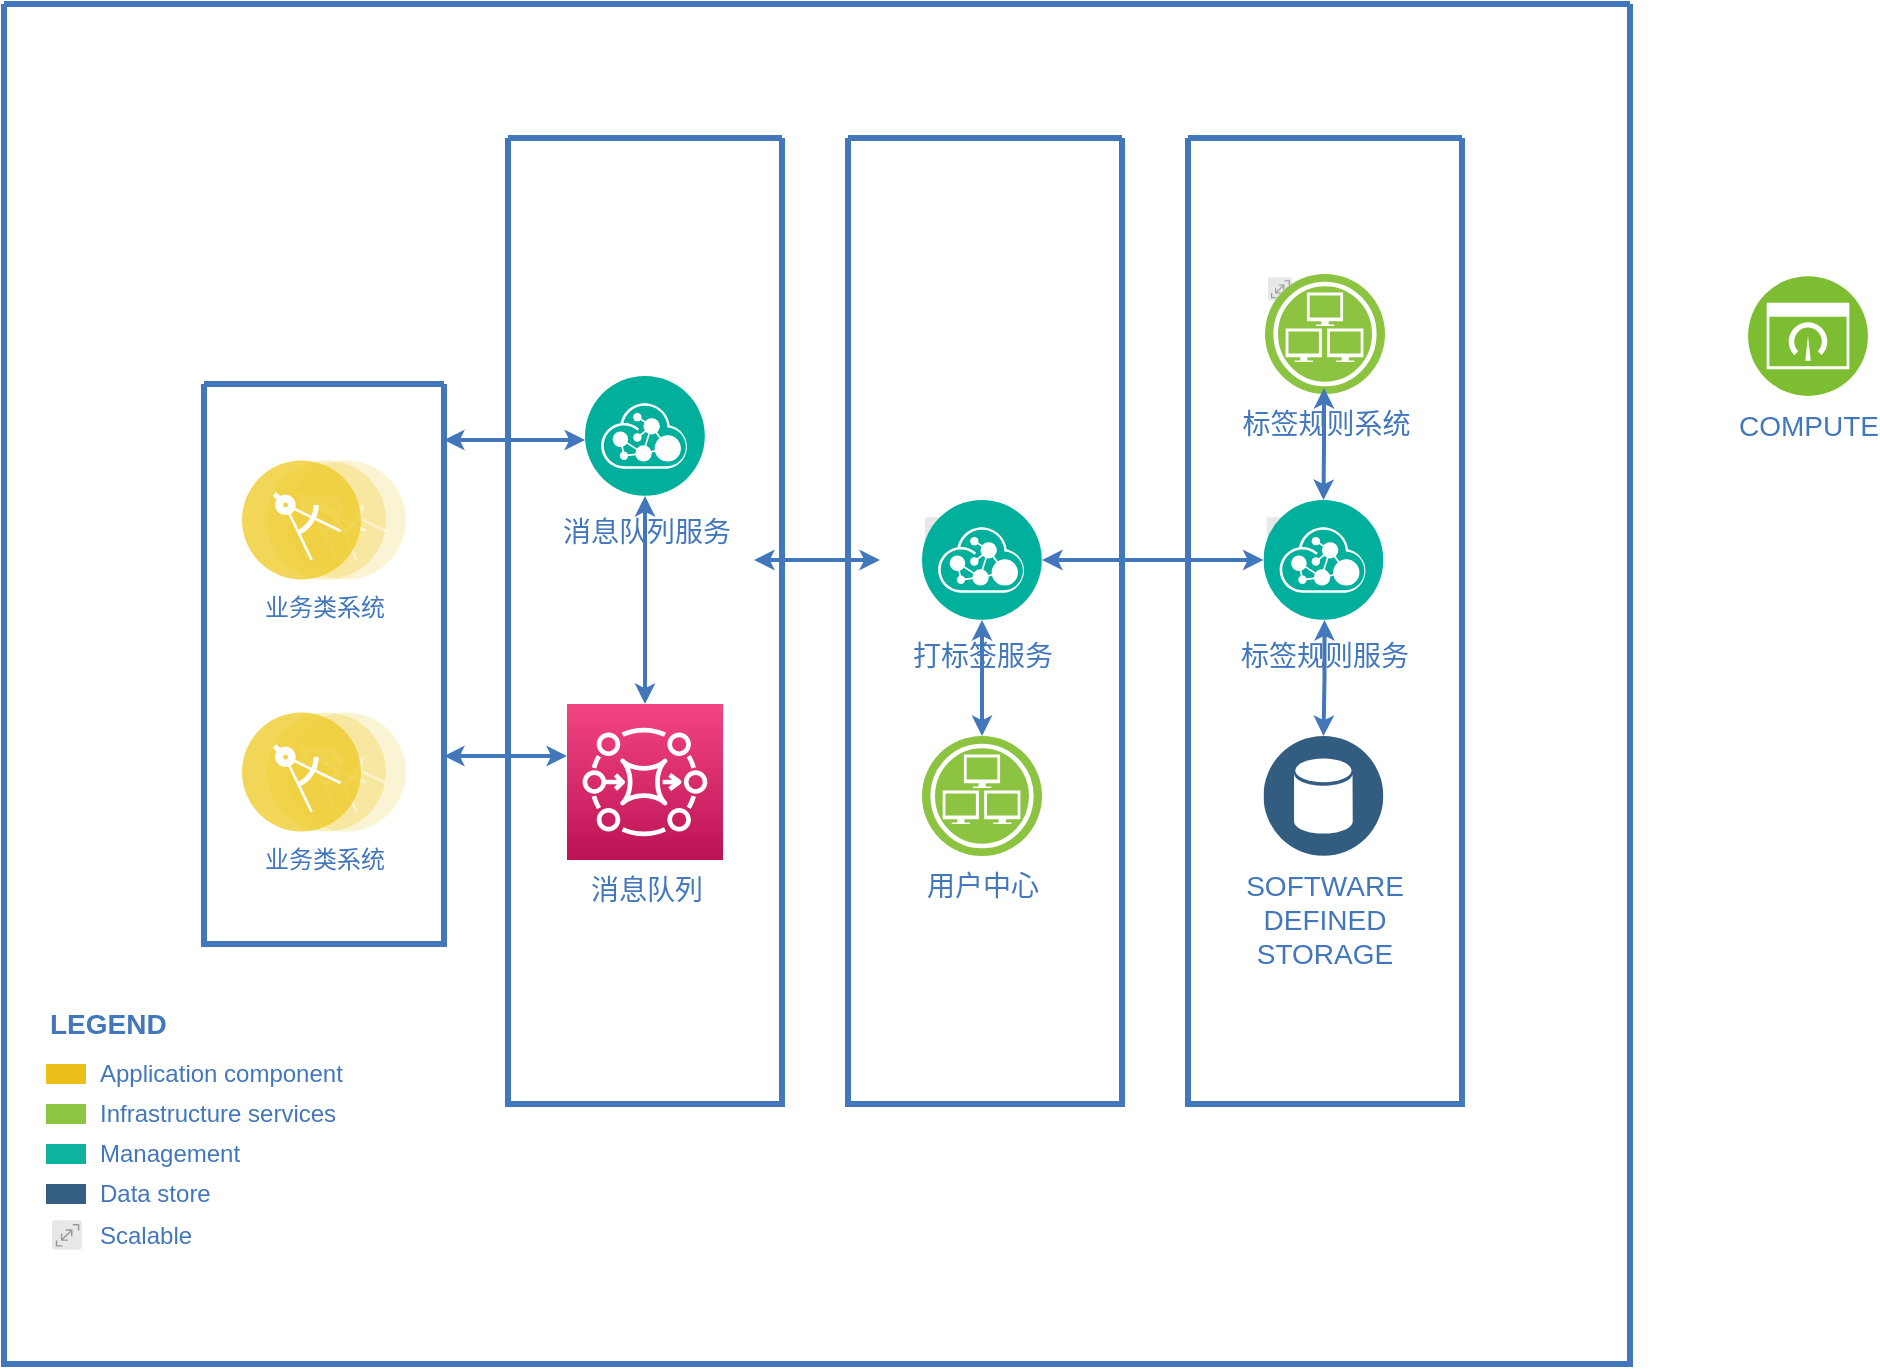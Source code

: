 <mxfile version="13.10.8" type="github">
  <diagram id="0d7cefc2-ccd6-e077-73ed-a8e48b0cddf6" name="Page-1">
    <mxGraphModel dx="1422" dy="745" grid="1" gridSize="10" guides="1" tooltips="1" connect="1" arrows="1" fold="1" page="1" pageScale="1" pageWidth="1169" pageHeight="827" background="#ffffff" math="0" shadow="0">
      <root>
        <mxCell id="0" />
        <mxCell id="1" parent="0" />
        <mxCell id="2" value="" style="swimlane;shadow=0;strokeColor=#4277BB;fillColor=#ffffff;fontColor=#4277BB;align=right;startSize=0;collapsible=0;strokeWidth=3;" parent="1" vertex="1">
          <mxGeometry x="178" y="74" width="813" height="680" as="geometry" />
        </mxCell>
        <mxCell id="105" style="edgeStyle=elbowEdgeStyle;rounded=0;elbow=vertical;html=1;labelBackgroundColor=#ffffff;startArrow=classic;startFill=1;startSize=4;endArrow=classic;endFill=1;endSize=4;jettySize=auto;orthogonalLoop=1;strokeColor=#4277BB;strokeWidth=2;fontSize=14;fontColor=#4277BB;" parent="2" source="28" target="1juNRBmNJ1_mRn5t6Ebo-106" edge="1">
          <mxGeometry relative="1" as="geometry">
            <mxPoint x="262" y="330" as="targetPoint" />
            <Array as="points">
              <mxPoint x="232" y="376" />
            </Array>
          </mxGeometry>
        </mxCell>
        <mxCell id="104" style="edgeStyle=elbowEdgeStyle;rounded=0;elbow=vertical;html=1;labelBackgroundColor=#ffffff;startArrow=classic;startFill=1;startSize=4;endArrow=classic;endFill=1;endSize=4;jettySize=auto;orthogonalLoop=1;strokeColor=#4277BB;strokeWidth=2;fontSize=14;fontColor=#4277BB;" parent="2" source="76" target="28" edge="1">
          <mxGeometry relative="1" as="geometry">
            <mxPoint x="143" y="200" as="targetPoint" />
          </mxGeometry>
        </mxCell>
        <mxCell id="6" value="Application component" style="rounded=0;html=1;shadow=0;labelBackgroundColor=none;strokeColor=none;strokeWidth=2;fillColor=#EBC01A;gradientColor=none;fontSize=12;fontColor=#4277BB;align=left;labelPosition=right;verticalLabelPosition=middle;verticalAlign=middle;spacingLeft=5;" parent="2" vertex="1">
          <mxGeometry x="21" y="530" width="20" height="10" as="geometry" />
        </mxCell>
        <mxCell id="7" value="Infrastructure services" style="rounded=0;html=1;shadow=0;labelBackgroundColor=none;strokeColor=none;strokeWidth=2;fillColor=#8DC642;gradientColor=none;fontSize=12;fontColor=#4277BB;align=left;labelPosition=right;verticalLabelPosition=middle;verticalAlign=middle;spacingLeft=5;" parent="2" vertex="1">
          <mxGeometry x="21" y="550" width="20" height="10" as="geometry" />
        </mxCell>
        <mxCell id="8" value="Management" style="rounded=0;html=1;shadow=0;labelBackgroundColor=none;strokeColor=none;strokeWidth=2;fillColor=#0DB39D;gradientColor=none;fontSize=12;fontColor=#4277BB;align=left;labelPosition=right;verticalLabelPosition=middle;verticalAlign=middle;spacingLeft=5;" parent="2" vertex="1">
          <mxGeometry x="21" y="570" width="20" height="10" as="geometry" />
        </mxCell>
        <mxCell id="9" value="Data store" style="rounded=0;html=1;shadow=0;labelBackgroundColor=none;strokeColor=none;strokeWidth=2;fillColor=#335D81;gradientColor=none;fontSize=12;fontColor=#4277BB;align=left;labelPosition=right;verticalLabelPosition=middle;verticalAlign=middle;spacingLeft=5;" parent="2" vertex="1">
          <mxGeometry x="21" y="590" width="20" height="10" as="geometry" />
        </mxCell>
        <mxCell id="13" value="LEGEND" style="text;html=1;align=left;verticalAlign=middle;fontColor=#4277BB;shadow=0;dashed=0;strokeColor=none;fillColor=none;labelBackgroundColor=none;fontStyle=1;fontSize=14;spacingLeft=0;" parent="2" vertex="1">
          <mxGeometry x="21" y="500" width="150" height="20" as="geometry" />
        </mxCell>
        <mxCell id="28" value="" style="swimlane;shadow=0;strokeColor=#4277BB;fillColor=#ffffff;fontColor=#4277BB;align=right;startSize=0;collapsible=0;strokeWidth=3;" parent="2" vertex="1">
          <mxGeometry x="100" y="190" width="120" height="280" as="geometry" />
        </mxCell>
        <mxCell id="83" value="业务类系统" style="aspect=fixed;perimeter=ellipsePerimeter;html=1;align=center;shadow=0;dashed=0;image;image=img/lib/ibm/applications/microservice.svg;labelBackgroundColor=#ffffff;strokeColor=#666666;strokeWidth=3;fillColor=#C2952D;gradientColor=none;fontSize=12;fontColor=#4277BB;" parent="28" vertex="1">
          <mxGeometry x="19" y="38" width="82" height="60" as="geometry" />
        </mxCell>
        <mxCell id="84" value="业务类系统" style="aspect=fixed;perimeter=ellipsePerimeter;html=1;align=center;shadow=0;dashed=0;image;image=img/lib/ibm/applications/microservice.svg;labelBackgroundColor=#ffffff;strokeColor=#666666;strokeWidth=3;fillColor=#C2952D;gradientColor=none;fontSize=12;fontColor=#4277BB;" parent="28" vertex="1">
          <mxGeometry x="19" y="164" width="82" height="60" as="geometry" />
        </mxCell>
        <mxCell id="79" value="" style="swimlane;shadow=0;strokeColor=#4277BB;fillColor=#ffffff;fontColor=#4277BB;align=right;startSize=0;collapsible=0;strokeWidth=3;" parent="2" vertex="1">
          <mxGeometry x="422" y="67" width="137" height="483" as="geometry" />
        </mxCell>
        <mxCell id="99" value="" style="group;fontSize=14;fontColor=#4277BB;labelBackgroundColor=#ffffff;" parent="79" vertex="1" connectable="0">
          <mxGeometry x="40" y="368" width="57" height="60" as="geometry" />
        </mxCell>
        <mxCell id="100" value="" style="aspect=fixed;perimeter=ellipsePerimeter;html=1;align=center;shadow=0;dashed=0;image;image=img/lib/ibm/miscellaneous/scalable.svg;rounded=1;labelBackgroundColor=none;strokeColor=#666666;strokeWidth=3;fillColor=#C2952D;gradientColor=none;fontSize=14;fontColor=#4277BB;" parent="99" vertex="1">
          <mxGeometry width="12" height="15" as="geometry" />
        </mxCell>
        <mxCell id="1juNRBmNJ1_mRn5t6Ebo-135" style="edgeStyle=elbowEdgeStyle;rounded=0;elbow=vertical;html=1;labelBackgroundColor=#ffffff;startArrow=classic;startFill=1;startSize=4;endArrow=classic;endFill=1;endSize=4;jettySize=auto;orthogonalLoop=1;strokeColor=#4277BB;strokeWidth=2;fontSize=14;fontColor=#4277BB;" edge="1" parent="79">
          <mxGeometry relative="1" as="geometry">
            <mxPoint x="16" y="211" as="targetPoint" />
            <mxPoint x="-47" y="211" as="sourcePoint" />
          </mxGeometry>
        </mxCell>
        <mxCell id="1juNRBmNJ1_mRn5t6Ebo-113" value="用户中心" style="aspect=fixed;perimeter=ellipsePerimeter;html=1;align=center;shadow=0;dashed=0;image;image=img/lib/ibm/infrastructure/infrastructure_services.svg;rounded=1;labelBackgroundColor=#ffffff;strokeColor=#666666;strokeWidth=3;fillColor=#C2952D;gradientColor=none;fontSize=14;fontColor=#4277BB;" vertex="1" parent="79">
          <mxGeometry x="37" y="299" width="60" height="60" as="geometry" />
        </mxCell>
        <mxCell id="1juNRBmNJ1_mRn5t6Ebo-131" value="" style="group;fontSize=14;fontColor=#4277BB;labelBackgroundColor=#ffffff;" vertex="1" connectable="0" parent="79">
          <mxGeometry x="38.5" y="188" width="58.5" height="60" as="geometry" />
        </mxCell>
        <mxCell id="1juNRBmNJ1_mRn5t6Ebo-132" value="" style="aspect=fixed;perimeter=ellipsePerimeter;html=1;align=center;shadow=0;dashed=0;image;image=img/lib/ibm/miscellaneous/scalable.svg;rounded=1;labelBackgroundColor=none;strokeColor=#666666;strokeWidth=3;fillColor=#C2952D;gradientColor=none;fontSize=14;fontColor=#4277BB;" vertex="1" parent="1juNRBmNJ1_mRn5t6Ebo-131">
          <mxGeometry width="12" height="15" as="geometry" />
        </mxCell>
        <mxCell id="1juNRBmNJ1_mRn5t6Ebo-133" value="打标签服务" style="aspect=fixed;perimeter=ellipsePerimeter;html=1;align=center;shadow=0;dashed=0;image;image=img/lib/ibm/management/api_management.svg;rounded=1;labelBackgroundColor=#ffffff;strokeColor=#666666;strokeWidth=3;fillColor=#C2952D;gradientColor=none;fontSize=14;fontColor=#4277BB;spacingTop=3;" vertex="1" parent="1juNRBmNJ1_mRn5t6Ebo-131">
          <mxGeometry x="-1.5" y="-7" width="60" height="60" as="geometry" />
        </mxCell>
        <mxCell id="1juNRBmNJ1_mRn5t6Ebo-136" style="edgeStyle=elbowEdgeStyle;rounded=0;elbow=vertical;html=1;labelBackgroundColor=#ffffff;startArrow=classic;startFill=1;startSize=4;endArrow=classic;endFill=1;endSize=4;jettySize=auto;orthogonalLoop=1;strokeColor=#4277BB;strokeWidth=2;fontSize=14;fontColor=#4277BB;entryX=0.5;entryY=1;entryDx=0;entryDy=0;" edge="1" parent="79" source="1juNRBmNJ1_mRn5t6Ebo-113" target="1juNRBmNJ1_mRn5t6Ebo-133">
          <mxGeometry relative="1" as="geometry">
            <mxPoint x="66.75" y="139" as="sourcePoint" />
            <mxPoint x="66.5" y="195" as="targetPoint" />
            <Array as="points" />
          </mxGeometry>
        </mxCell>
        <mxCell id="102" value="Scalable" style="aspect=fixed;perimeter=ellipsePerimeter;html=1;align=left;shadow=0;image;image=img/lib/ibm/miscellaneous/scalable.svg;rounded=0;labelBackgroundColor=none;strokeColor=none;strokeWidth=2;fillColor=#335D81;gradientColor=none;fontSize=12;fontColor=#4277BB;verticalAlign=middle;spacingLeft=7;labelPosition=right;verticalLabelPosition=middle;" parent="2" vertex="1">
          <mxGeometry x="24" y="608" width="15" height="15" as="geometry" />
        </mxCell>
        <mxCell id="1juNRBmNJ1_mRn5t6Ebo-107" value="" style="swimlane;shadow=0;strokeColor=#4277BB;fillColor=#ffffff;fontColor=#4277BB;align=right;startSize=0;collapsible=0;strokeWidth=3;" vertex="1" parent="2">
          <mxGeometry x="252" y="67" width="137" height="483" as="geometry" />
        </mxCell>
        <mxCell id="1juNRBmNJ1_mRn5t6Ebo-106" value="&lt;font color=&quot;#4277bb&quot;&gt;&lt;span style=&quot;font-size: 14px ; background-color: rgb(255 , 255 , 255)&quot;&gt;消息队列&lt;br&gt;&lt;/span&gt;&lt;/font&gt;" style="outlineConnect=0;fontColor=#232F3E;gradientColor=#F34482;gradientDirection=north;fillColor=#BC1356;strokeColor=#ffffff;dashed=0;verticalLabelPosition=bottom;verticalAlign=top;align=center;html=1;fontSize=12;fontStyle=0;aspect=fixed;shape=mxgraph.aws4.resourceIcon;resIcon=mxgraph.aws4.mq;" vertex="1" parent="1juNRBmNJ1_mRn5t6Ebo-107">
          <mxGeometry x="29.5" y="283" width="78" height="78" as="geometry" />
        </mxCell>
        <mxCell id="76" value="消息队列服务" style="aspect=fixed;perimeter=ellipsePerimeter;html=1;align=center;shadow=0;dashed=0;image;image=img/lib/ibm/management/api_management.svg;rounded=1;labelBackgroundColor=#ffffff;strokeColor=#666666;strokeWidth=3;fillColor=#C2952D;gradientColor=none;fontSize=14;fontColor=#4277BB;spacingTop=3;" parent="1juNRBmNJ1_mRn5t6Ebo-107" vertex="1">
          <mxGeometry x="38.5" y="119" width="60" height="60" as="geometry" />
        </mxCell>
        <mxCell id="103" style="edgeStyle=elbowEdgeStyle;rounded=0;elbow=vertical;html=1;labelBackgroundColor=#ffffff;startArrow=classic;startFill=1;startSize=4;endArrow=classic;endFill=1;endSize=4;jettySize=auto;orthogonalLoop=1;strokeColor=#4277BB;strokeWidth=2;fontSize=14;fontColor=#4277BB;" parent="1juNRBmNJ1_mRn5t6Ebo-107" source="76" target="1juNRBmNJ1_mRn5t6Ebo-106" edge="1">
          <mxGeometry relative="1" as="geometry">
            <mxPoint x="-30" y="33" as="targetPoint" />
          </mxGeometry>
        </mxCell>
        <mxCell id="1juNRBmNJ1_mRn5t6Ebo-112" value="" style="swimlane;shadow=0;strokeColor=#4277BB;fillColor=#ffffff;fontColor=#4277BB;align=right;startSize=0;collapsible=0;strokeWidth=3;" vertex="1" parent="2">
          <mxGeometry x="592" y="67" width="137" height="483" as="geometry" />
        </mxCell>
        <mxCell id="1juNRBmNJ1_mRn5t6Ebo-115" value="SOFTWARE&lt;div&gt;DEFINED&lt;/div&gt;&lt;div&gt;STORAGE&lt;/div&gt;" style="aspect=fixed;perimeter=ellipsePerimeter;html=1;align=center;shadow=0;dashed=0;image;image=img/lib/ibm/data/data_services.svg;rounded=1;labelBackgroundColor=#ffffff;strokeColor=#666666;strokeWidth=3;fillColor=#C2952D;gradientColor=none;fontSize=14;fontColor=#4277BB;" vertex="1" parent="1juNRBmNJ1_mRn5t6Ebo-112">
          <mxGeometry x="37.75" y="299" width="60" height="60" as="geometry" />
        </mxCell>
        <mxCell id="1juNRBmNJ1_mRn5t6Ebo-125" value="" style="group;fontSize=14;fontColor=#4277BB;labelBackgroundColor=#ffffff;" vertex="1" connectable="0" parent="1juNRBmNJ1_mRn5t6Ebo-112">
          <mxGeometry x="39.25" y="188" width="58.5" height="60" as="geometry" />
        </mxCell>
        <mxCell id="1juNRBmNJ1_mRn5t6Ebo-126" value="" style="aspect=fixed;perimeter=ellipsePerimeter;html=1;align=center;shadow=0;dashed=0;image;image=img/lib/ibm/miscellaneous/scalable.svg;rounded=1;labelBackgroundColor=none;strokeColor=#666666;strokeWidth=3;fillColor=#C2952D;gradientColor=none;fontSize=14;fontColor=#4277BB;" vertex="1" parent="1juNRBmNJ1_mRn5t6Ebo-125">
          <mxGeometry width="12" height="15" as="geometry" />
        </mxCell>
        <mxCell id="1juNRBmNJ1_mRn5t6Ebo-127" value="标签规则服务" style="aspect=fixed;perimeter=ellipsePerimeter;html=1;align=center;shadow=0;dashed=0;image;image=img/lib/ibm/management/api_management.svg;rounded=1;labelBackgroundColor=#ffffff;strokeColor=#666666;strokeWidth=3;fillColor=#C2952D;gradientColor=none;fontSize=14;fontColor=#4277BB;spacingTop=3;" vertex="1" parent="1juNRBmNJ1_mRn5t6Ebo-125">
          <mxGeometry x="-1.5" y="-7" width="60" height="60" as="geometry" />
        </mxCell>
        <mxCell id="1juNRBmNJ1_mRn5t6Ebo-130" style="edgeStyle=elbowEdgeStyle;rounded=0;elbow=vertical;html=1;labelBackgroundColor=#ffffff;startArrow=classic;startFill=1;startSize=4;endArrow=classic;endFill=1;endSize=4;jettySize=auto;orthogonalLoop=1;strokeColor=#4277BB;strokeWidth=2;fontSize=14;fontColor=#4277BB;entryX=0.5;entryY=0;entryDx=0;entryDy=0;" edge="1" parent="1juNRBmNJ1_mRn5t6Ebo-125" target="1juNRBmNJ1_mRn5t6Ebo-115">
          <mxGeometry relative="1" as="geometry">
            <mxPoint x="29" y="53" as="sourcePoint" />
            <mxPoint x="28.75" y="109" as="targetPoint" />
          </mxGeometry>
        </mxCell>
        <mxCell id="1juNRBmNJ1_mRn5t6Ebo-121" value="标签规则系统" style="group;fontSize=14;fontColor=#4277BB;labelPosition=center;verticalLabelPosition=bottom;align=center;verticalAlign=top;labelBackgroundColor=#ffffff;rotation=0;" vertex="1" connectable="0" parent="1juNRBmNJ1_mRn5t6Ebo-112">
          <mxGeometry x="40" y="68" width="58.5" height="60" as="geometry" />
        </mxCell>
        <mxCell id="1juNRBmNJ1_mRn5t6Ebo-122" value="" style="aspect=fixed;perimeter=ellipsePerimeter;html=1;align=center;shadow=0;dashed=0;image;image=img/lib/ibm/miscellaneous/scalable.svg;rounded=1;labelBackgroundColor=none;strokeColor=#666666;strokeWidth=3;fillColor=#C2952D;gradientColor=none;fontSize=14;fontColor=#4277BB;" vertex="1" parent="1juNRBmNJ1_mRn5t6Ebo-121">
          <mxGeometry width="12" height="15" as="geometry" />
        </mxCell>
        <mxCell id="1juNRBmNJ1_mRn5t6Ebo-123" value="" style="aspect=fixed;perimeter=ellipsePerimeter;html=1;align=center;shadow=0;dashed=0;fontColor=#4277BB;labelBackgroundColor=#ffffff;fontSize=12;spacingTop=3;image;image=img/lib/ibm/infrastructure/infrastructure_services.svg;" vertex="1" parent="1juNRBmNJ1_mRn5t6Ebo-121">
          <mxGeometry x="-1.5" width="60" height="60" as="geometry" />
        </mxCell>
        <mxCell id="1juNRBmNJ1_mRn5t6Ebo-124" style="edgeStyle=elbowEdgeStyle;rounded=0;elbow=vertical;html=1;labelBackgroundColor=#ffffff;startArrow=classic;startFill=1;startSize=4;endArrow=classic;endFill=1;endSize=4;jettySize=auto;orthogonalLoop=1;strokeColor=#4277BB;strokeWidth=2;fontSize=14;fontColor=#4277BB;entryX=0.5;entryY=0;entryDx=0;entryDy=0;" edge="1" parent="1juNRBmNJ1_mRn5t6Ebo-121" target="1juNRBmNJ1_mRn5t6Ebo-127">
          <mxGeometry relative="1" as="geometry">
            <mxPoint x="28" y="57" as="sourcePoint" />
            <mxPoint x="28" y="142" as="targetPoint" />
          </mxGeometry>
        </mxCell>
        <mxCell id="1juNRBmNJ1_mRn5t6Ebo-128" style="edgeStyle=elbowEdgeStyle;rounded=0;elbow=vertical;html=1;labelBackgroundColor=#ffffff;startArrow=classic;startFill=1;startSize=4;endArrow=classic;endFill=1;endSize=4;jettySize=auto;orthogonalLoop=1;strokeColor=#4277BB;strokeWidth=2;fontSize=14;fontColor=#4277BB;" edge="1" parent="2" source="1juNRBmNJ1_mRn5t6Ebo-127" target="1juNRBmNJ1_mRn5t6Ebo-133">
          <mxGeometry relative="1" as="geometry">
            <mxPoint x="542" y="129.5" as="targetPoint" />
            <mxPoint x="591" y="130" as="sourcePoint" />
            <Array as="points">
              <mxPoint x="652" y="296" />
              <mxPoint x="642" y="286" />
            </Array>
          </mxGeometry>
        </mxCell>
        <mxCell id="1juNRBmNJ1_mRn5t6Ebo-114" value="COMPUTE" style="aspect=fixed;perimeter=ellipsePerimeter;html=1;align=center;shadow=0;dashed=0;image;image=img/lib/ibm/infrastructure/dashboard.svg;rounded=1;labelBackgroundColor=#ffffff;strokeColor=#666666;strokeWidth=3;fillColor=#C2952D;gradientColor=none;fontSize=14;fontColor=#4277BB;" vertex="1" parent="1">
          <mxGeometry x="1050" y="210" width="60" height="60" as="geometry" />
        </mxCell>
      </root>
    </mxGraphModel>
  </diagram>
</mxfile>
